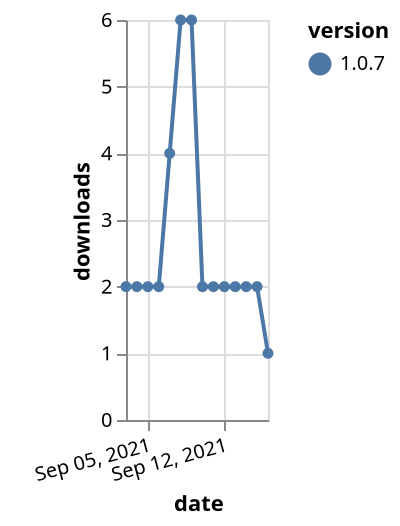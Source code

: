 {"$schema": "https://vega.github.io/schema/vega-lite/v5.json", "description": "A simple bar chart with embedded data.", "data": {"values": [{"date": "2021-09-03", "total": 2744, "delta": 2, "version": "1.0.7"}, {"date": "2021-09-04", "total": 2746, "delta": 2, "version": "1.0.7"}, {"date": "2021-09-05", "total": 2748, "delta": 2, "version": "1.0.7"}, {"date": "2021-09-06", "total": 2750, "delta": 2, "version": "1.0.7"}, {"date": "2021-09-07", "total": 2754, "delta": 4, "version": "1.0.7"}, {"date": "2021-09-08", "total": 2760, "delta": 6, "version": "1.0.7"}, {"date": "2021-09-09", "total": 2766, "delta": 6, "version": "1.0.7"}, {"date": "2021-09-10", "total": 2768, "delta": 2, "version": "1.0.7"}, {"date": "2021-09-11", "total": 2770, "delta": 2, "version": "1.0.7"}, {"date": "2021-09-12", "total": 2772, "delta": 2, "version": "1.0.7"}, {"date": "2021-09-13", "total": 2774, "delta": 2, "version": "1.0.7"}, {"date": "2021-09-14", "total": 2776, "delta": 2, "version": "1.0.7"}, {"date": "2021-09-15", "total": 2778, "delta": 2, "version": "1.0.7"}, {"date": "2021-09-16", "total": 2779, "delta": 1, "version": "1.0.7"}]}, "width": "container", "mark": {"type": "line", "point": {"filled": true}}, "encoding": {"x": {"field": "date", "type": "temporal", "timeUnit": "yearmonthdate", "title": "date", "axis": {"labelAngle": -15}}, "y": {"field": "delta", "type": "quantitative", "title": "downloads"}, "color": {"field": "version", "type": "nominal"}, "tooltip": {"field": "delta"}}}